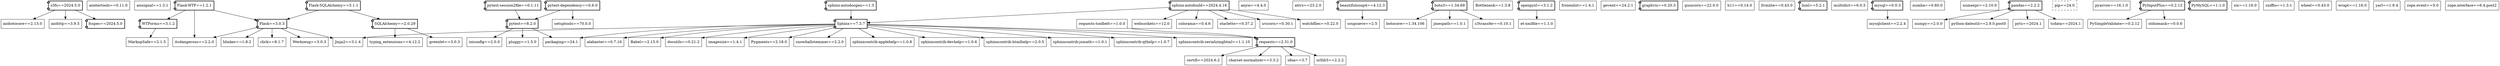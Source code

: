 digraph imported_packages {
    graph [rankdir=TB]

    // All Imported Packages
    aiobotocore [
        label="\N==2.13.0"
        shape="box"
    ]
    aiohttp [
        label="\N==3.9.5"
        shape="box"
    ]
    aioitertools [
        label="\N==0.11.0"
        shape="box"
    ]
    aiosignal [
        label="\N==1.3.1"
        shape="box"
    ]
    alabaster [
        label="\N==0.7.16"
        shape="box"
    ]
    anyio [
        label="\N==4.4.0"
        shape="box"
    ]
    attrs [
        label="\N==23.2.0"
        shape="box"
    ]
    Babel [
        label="\N==2.15.0"
        shape="box"
    ]
    beautifulsoup4 [
        label="\N==4.12.3"
        shape="component"
        style="bold"
    ]
    blinker [
        label="\N==1.8.2"
        shape="box"
    ]
    boto3 [
        label="\N==1.34.69"
        shape="component"
        style="bold"
    ]
    botocore [
        label="\N==1.34.106"
        shape="box"
    ]
    Bottleneck [
        label="\N==1.3.8"
        shape="box"
    ]
    certifi [
        label="\N==2024.6.2"
        shape="box"
    ]
    "charset-normalizer" [
        label="\N==3.3.2"
        shape="box"
    ]
    click [
        label="\N==8.1.7"
        shape="box"
    ]
    colorama [
        label="\N==0.4.6"
        shape="box"
    ]
    docutils [
        label="\N==0.21.2"
        shape="box"
    ]
    "et-xmlfile" [
        label="\N==1.1.0"
        shape="box"
    ]
    Flask [
        label="\N==3.0.3"
        shape="component"
        style="bold"
    ]
    "Flask-SQLAlchemy" [
        label="\N==3.1.1"
        shape="component"
        style="bold"
    ]
    "Flask-WTF" [
        label="\N==1.2.1"
        shape="component"
        style="bold"
    ]
    frozenlist [
        label="\N==1.4.1"
        shape="box"
    ]
    fsspec [
        label="\N==2024.5.0"
        shape="component"
        style="bold"
    ]
    gevent [
        label="\N==24.2.1"
        shape="box"
    ]
    graphviz [
        label="\N==0.20.3"
        shape="component"
        style="bold"
    ]
    greenlet [
        label="\N==3.0.3"
        shape="box"
    ]
    gunicorn [
        label="\N==22.0.0"
        shape="box"
    ]
    h11 [
        label="\N==0.14.0"
        shape="box"
    ]
    idna [
        label="\N==3.7"
        shape="box"
    ]
    imagesize [
        label="\N==1.4.1"
        shape="box"
    ]
    iniconfig [
        label="\N==2.0.0"
        shape="box"
    ]
    itsdangerous [
        label="\N==2.2.0"
        shape="box"
    ]
    Jinja2 [
        label="\N==3.1.4"
        shape="box"
    ]
    jmespath [
        label="\N==1.0.1"
        shape="box"
    ]
    llvmlite [
        label="\N==0.43.0"
        shape="box"
    ]
    lxml [
        label="\N==5.2.1"
        shape="component"
        style="bold"
    ]
    MarkupSafe [
        label="\N==2.1.5"
        shape="box"
    ]
    multidict [
        label="\N==6.0.5"
        shape="box"
    ]
    mysql [
        label="\N==0.0.3"
        shape="component"
        style="bold"
    ]
    mysqlclient [
        label="\N==2.2.4"
        shape="box"
    ]
    numba [
        label="\N==0.60.0"
        shape="box"
    ]
    numexpr [
        label="\N==2.10.0"
        shape="box"
    ]
    numpy [
        label="\N==2.0.0"
        shape="box"
    ]
    openpyxl [
        label="\N==3.1.2"
        shape="component"
        style="bold"
    ]
    packaging [
        label="\N==24.1"
        shape="box"
    ]
    pandas [
        label="\N==2.2.2"
        shape="component"
        style="bold"
    ]
    pip [
        label="\N==24.0"
        shape="folder"
        style="dashed"
    ]
    pluggy [
        label="\N==1.5.0"
        shape="box"
    ]
    pyarrow [
        label="\N==16.1.0"
        shape="box"
    ]
    Pygments [
        label="\N==2.18.0"
        shape="box"
    ]
    PyInputPlus [
        label="\N==0.2.12"
        shape="component"
        style="bold"
    ]
    PyMySQL [
        label="\N==1.1.0"
        shape="component"
        style="bold"
    ]
    PySimpleValidate [
        label="\N==0.2.12"
        shape="box"
    ]
    pytest [
        label="\N==8.2.0"
        shape="component"
        style="bold"
    ]
    "pytest-dependency" [
        label="\N==0.6.0"
        shape="component"
        style="bold"
    ]
    "pytest-session2file" [
        label="\N==0.1.11"
        shape="component"
        style="bold"
    ]
    "python-dateutil" [
        label="\N==2.9.0.post0"
        shape="box"
    ]
    pytz [
        label="\N==2024.1"
        shape="box"
    ]
    requests [
        label="\N==2.31.0"
        shape="component"
        style="bold"
    ]
    "requests-toolbelt" [
        label="\N==1.0.0"
        shape="box"
    ]
    s3fs [
        label="\N==2024.5.0"
        shape="component"
        style="bold"
    ]
    s3transfer [
        label="\N==0.10.1"
        shape="box"
    ]
    setuptools [
        label="\N==70.0.0"
        shape="box"
    ]
    six [
        label="\N==1.16.0"
        shape="box"
    ]
    sniffio [
        label="\N==1.3.1"
        shape="box"
    ]
    snowballstemmer [
        label="\N==2.2.0"
        shape="box"
    ]
    soupsieve [
        label="\N==2.5"
        shape="box"
    ]
    Sphinx [
        label="\N==7.3.7"
        shape="component"
        style="bold"
    ]
    "sphinx-autobuild" [
        label="\N==2024.4.16"
        shape="component"
        style="bold"
    ]
    "sphinx-autodocgen" [
        label="\N==1.3"
        shape="component"
        style="bold"
    ]
    "sphinxcontrib-applehelp" [
        label="\N==1.0.8"
        shape="box"
    ]
    "sphinxcontrib-devhelp" [
        label="\N==1.0.6"
        shape="box"
    ]
    "sphinxcontrib-htmlhelp" [
        label="\N==2.0.5"
        shape="box"
    ]
    "sphinxcontrib-jsmath" [
        label="\N==1.0.1"
        shape="box"
    ]
    "sphinxcontrib-qthelp" [
        label="\N==1.0.7"
        shape="box"
    ]
    "sphinxcontrib-serializinghtml" [
        label="\N==1.1.10"
        shape="box"
    ]
    SQLAlchemy [
        label="\N==2.0.29"
        shape="component"
        style="bold"
    ]
    starlette [
        label="\N==0.37.2"
        shape="box"
    ]
    stdiomask [
        label="\N==0.0.6"
        shape="box"
    ]
    typing_extensions [
        label="\N==4.12.2"
        shape="box"
    ]
    tzdata [
        label="\N==2024.1"
        shape="box"
    ]
    urllib3 [
        label="\N==2.2.2"
        shape="box"
    ]
    uvicorn [
        label="\N==0.30.1"
        shape="box"
    ]
    watchfiles [
        label="\N==0.22.0"
        shape="box"
    ]
    websockets [
        label="\N==12.0"
        shape="box"
    ]
    Werkzeug [
        label="\N==3.0.3"
        shape="box"
    ]
    wheel [
        label="\N==0.43.0"
        shape="box"
    ]
    wrapt [
        label="\N==1.16.0"
        shape="box"
    ]
    WTForms [
        label="\N==3.1.2"
        shape="component"
        style="bold"
    ]
    yarl [
        label="\N==1.9.4"
        shape="box"
    ]
    "zope.event" [
        label="\N==5.0"
        shape="box"
    ]
    "zope.interface" [
        label="\N==6.4.post2"
        shape="box"
    ]

    // Package Dependencies
    beautifulsoup4 -> soupsieve
    boto3 -> botocore
    boto3 -> jmespath
    boto3 -> s3transfer
    Flask -> blinker
    Flask -> click
    Flask -> itsdangerous
    Flask -> Jinja2
    Flask -> Werkzeug
    "Flask-SQLAlchemy" -> Flask
    "Flask-SQLAlchemy" -> SQLAlchemy
    "Flask-WTF" -> Flask
    "Flask-WTF" -> itsdangerous
    "Flask-WTF" -> WTForms
    mysql -> mysqlclient
    openpyxl -> "et-xmlfile"
    pandas -> numpy
    pandas -> "python-dateutil"
    pandas -> pytz
    pandas -> tzdata
    // pandas[aws, performance, pyarrow]
    PyInputPlus -> PySimpleValidate
    PyInputPlus -> stdiomask
    pytest -> iniconfig
    pytest -> packaging
    pytest -> pluggy
    "pytest-dependency" -> pytest
    "pytest-dependency" -> setuptools
    "pytest-session2file" -> pytest
    requests -> certifi
    requests -> "charset-normalizer"
    requests -> idna
    requests -> urllib3
    "requests-toolbelt" -> requests
    s3fs -> aiobotocore
    s3fs -> aiohttp
    s3fs -> fsspec
    Sphinx -> alabaster
    Sphinx -> Babel
    Sphinx -> docutils
    Sphinx -> imagesize
    Sphinx -> Jinja2
    Sphinx -> packaging
    Sphinx -> Pygments
    Sphinx -> requests
    Sphinx -> snowballstemmer
    Sphinx -> "sphinxcontrib-applehelp"
    Sphinx -> "sphinxcontrib-devhelp"
    Sphinx -> "sphinxcontrib-htmlhelp"
    Sphinx -> "sphinxcontrib-jsmath"
    Sphinx -> "sphinxcontrib-qthelp"
    Sphinx -> "sphinxcontrib-serializinghtml"
    "sphinx-autobuild" -> colorama
    "sphinx-autobuild" -> Sphinx
    "sphinx-autobuild" -> starlette
    "sphinx-autobuild" -> uvicorn
    "sphinx-autobuild" -> watchfiles
    "sphinx-autobuild" -> websockets
    "sphinx-autodocgen" -> Sphinx
    SQLAlchemy -> greenlet
    SQLAlchemy -> typing_extensions
    WTForms -> MarkupSafe
}